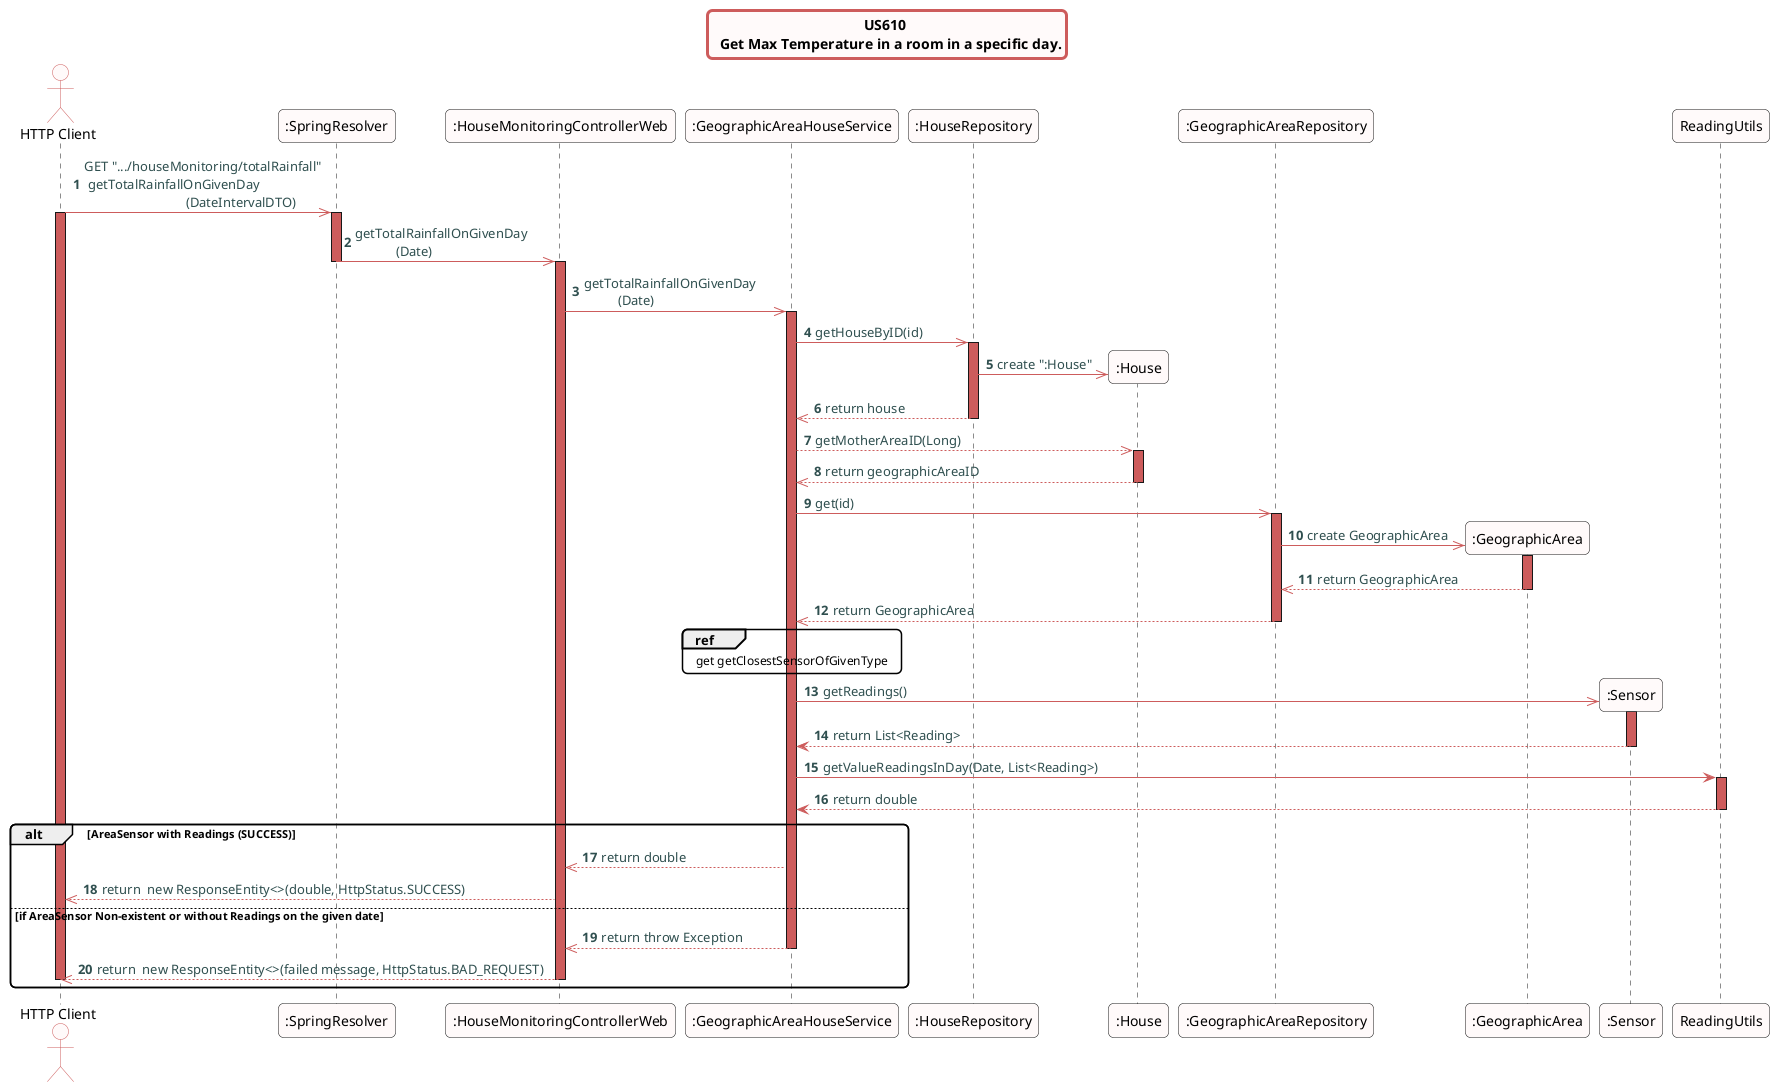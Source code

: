 @startuml
skinparam titleBorderRoundCorner 10
skinparam titleBorderThickness 3
skinparam titleBorderColor indianred
skinparam titleBackgroundColor snow
skinparam FontName quicksand

skinparam actor {
  BorderColor indianred
  backgroundColor Snow
  }

skinparam sequence {
  LifeLineBackgroundColor indianred
  ParticipantBackgroundColor snow
}

skinparam roundcorner 10

skinparam component {
  arrowThickness 1
  ArrowFontName Verdana
  ArrowColor indianred
  ArrowFontColor darkslategrey
}


title US610 \n  Get Max Temperature in a room in a specific day.

autonumber

actor "HTTP Client"


"HTTP Client" ->> ":SpringResolver":  GET ".../houseMonitoring/totalRainfall" \n getTotalRainfallOnGivenDay \n                              (DateIntervalDTO)
activate "HTTP Client"
activate ":SpringResolver"
":SpringResolver" ->> ":HouseMonitoringControllerWeb": getTotalRainfallOnGivenDay \n            (Date)
deactivate ":SpringResolver"
activate ":HouseMonitoringControllerWeb"
":HouseMonitoringControllerWeb" ->> ":GeographicAreaHouseService": getTotalRainfallOnGivenDay \n          (Date)
activate ":GeographicAreaHouseService"
":GeographicAreaHouseService" ->> ":HouseRepository": getHouseByID(id)
create ":House"
activate ":HouseRepository"
":HouseRepository" ->> ":House" : create ":House"
":HouseRepository" -->> ":GeographicAreaHouseService": return house
deactivate ":HouseRepository"
":GeographicAreaHouseService" -->> ":House": getMotherAreaID(Long)
activate ":House"
":House" -->> ":GeographicAreaHouseService": return geographicAreaID
deactivate ":House"
":GeographicAreaHouseService" ->> ":GeographicAreaRepository": get(id)
activate ":GeographicAreaRepository"
create ":GeographicArea"
":GeographicAreaRepository" ->> ":GeographicArea": create GeographicArea
activate ":GeographicArea"
":GeographicArea" -->> ":GeographicAreaRepository": return GeographicArea
deactivate ":GeographicArea"
":GeographicAreaRepository" -->> ":GeographicAreaHouseService": return GeographicArea
deactivate ":GeographicAreaRepository"
ref over ":GeographicAreaHouseService"
get getClosestSensorOfGivenType
end ref
create ":Sensor"
":GeographicAreaHouseService" ->> ":Sensor": getReadings()
activate ":Sensor"
":Sensor" -->":GeographicAreaHouseService":return List<Reading>
deactivate ":Sensor"
":GeographicAreaHouseService" -> "ReadingUtils": getValueReadingsInDay(Date, List<Reading>)
activate "ReadingUtils"
"ReadingUtils" --> ":GeographicAreaHouseService": return double
deactivate ":Sensor"
deactivate "ReadingUtils"
alt AreaSensor with Readings (SUCCESS)
":GeographicAreaHouseService" -->> ":HouseMonitoringControllerWeb": return double
":HouseMonitoringControllerWeb" -->> "HTTP Client": return  new ResponseEntity<>(double, HttpStatus.SUCCESS)
else if AreaSensor Non-existent or without Readings on the given date
":GeographicAreaHouseService" -->> ":HouseMonitoringControllerWeb": return throw Exception
deactivate ":GeographicAreaHouseService"
":HouseMonitoringControllerWeb" -->> "HTTP Client": return  new ResponseEntity<>(failed message, HttpStatus.BAD_REQUEST)
deactivate "HTTP Client"
deactivate ":HouseMonitoringControllerWeb"
end


@enduml